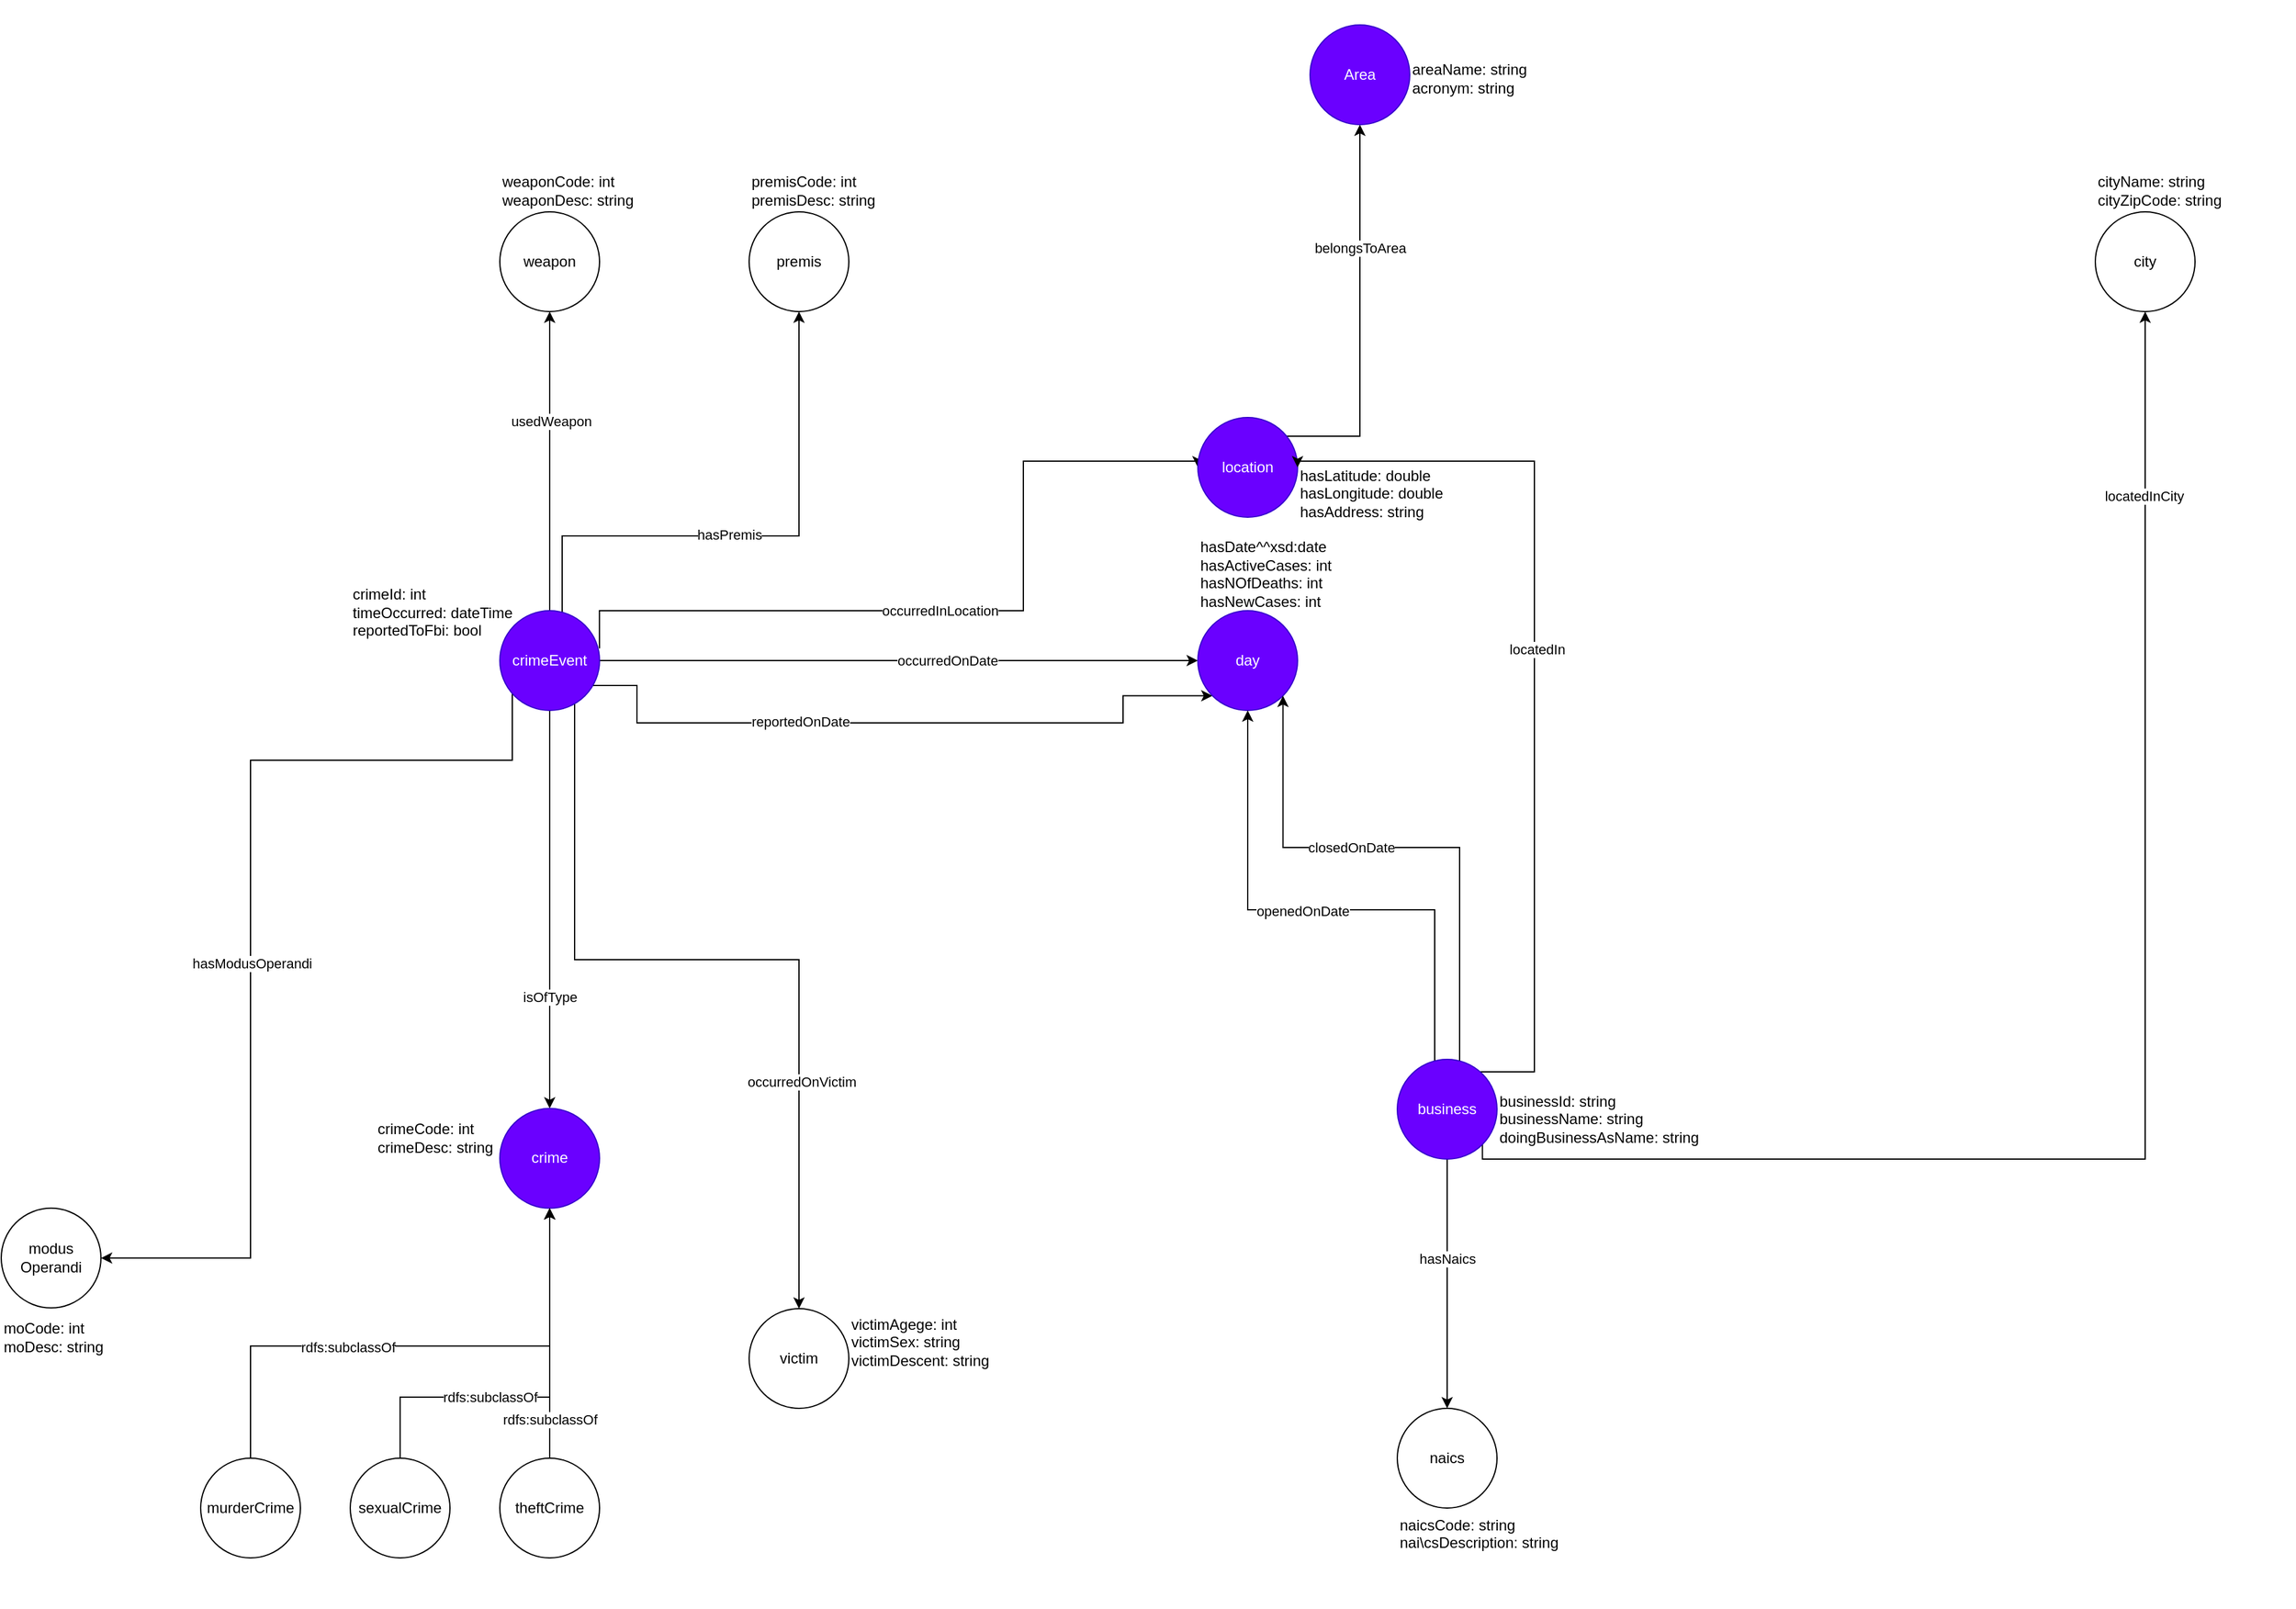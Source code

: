 <mxfile version="22.0.3" type="device">
  <diagram name="Pagina-1" id="HVrx4mBCEq5tj3mh1qI3">
    <mxGraphModel dx="1949" dy="3330" grid="1" gridSize="10" guides="1" tooltips="1" connect="1" arrows="1" fold="1" page="1" pageScale="1" pageWidth="3300" pageHeight="2339" math="0" shadow="0">
      <root>
        <mxCell id="0" />
        <mxCell id="1" parent="0" />
        <mxCell id="mEboZhqRd4yFQjhO1t4g-24" value="" style="edgeStyle=orthogonalEdgeStyle;rounded=0;orthogonalLoop=1;jettySize=auto;html=1;" parent="1" source="mEboZhqRd4yFQjhO1t4g-20" target="mEboZhqRd4yFQjhO1t4g-23" edge="1">
          <mxGeometry relative="1" as="geometry" />
        </mxCell>
        <mxCell id="mEboZhqRd4yFQjhO1t4g-37" value="usedWeapon" style="edgeLabel;html=1;align=center;verticalAlign=middle;resizable=0;points=[];" parent="mEboZhqRd4yFQjhO1t4g-24" vertex="1" connectable="0">
          <mxGeometry x="0.267" y="-1" relative="1" as="geometry">
            <mxPoint as="offset" />
          </mxGeometry>
        </mxCell>
        <mxCell id="mEboZhqRd4yFQjhO1t4g-32" value="" style="edgeStyle=orthogonalEdgeStyle;rounded=0;orthogonalLoop=1;jettySize=auto;html=1;" parent="1" source="mEboZhqRd4yFQjhO1t4g-20" target="mEboZhqRd4yFQjhO1t4g-31" edge="1">
          <mxGeometry relative="1" as="geometry">
            <Array as="points">
              <mxPoint x="650" y="600" />
              <mxPoint x="440" y="600" />
            </Array>
          </mxGeometry>
        </mxCell>
        <mxCell id="mEboZhqRd4yFQjhO1t4g-44" value="hasModusOperandi" style="edgeLabel;html=1;align=center;verticalAlign=middle;resizable=0;points=[];" parent="mEboZhqRd4yFQjhO1t4g-32" vertex="1" connectable="0">
          <mxGeometry x="0.088" y="2" relative="1" as="geometry">
            <mxPoint x="-1" as="offset" />
          </mxGeometry>
        </mxCell>
        <mxCell id="mEboZhqRd4yFQjhO1t4g-34" value="" style="edgeStyle=orthogonalEdgeStyle;rounded=0;orthogonalLoop=1;jettySize=auto;html=1;" parent="1" source="mEboZhqRd4yFQjhO1t4g-20" target="mEboZhqRd4yFQjhO1t4g-33" edge="1">
          <mxGeometry relative="1" as="geometry">
            <Array as="points">
              <mxPoint x="690" y="420" />
              <mxPoint x="880" y="420" />
            </Array>
          </mxGeometry>
        </mxCell>
        <mxCell id="mEboZhqRd4yFQjhO1t4g-42" value="hasPremis" style="edgeLabel;html=1;align=center;verticalAlign=middle;resizable=0;points=[];" parent="mEboZhqRd4yFQjhO1t4g-34" vertex="1" connectable="0">
          <mxGeometry x="-0.094" y="1" relative="1" as="geometry">
            <mxPoint as="offset" />
          </mxGeometry>
        </mxCell>
        <mxCell id="mEboZhqRd4yFQjhO1t4g-36" value="" style="edgeStyle=orthogonalEdgeStyle;rounded=0;orthogonalLoop=1;jettySize=auto;html=1;" parent="1" source="mEboZhqRd4yFQjhO1t4g-20" target="mEboZhqRd4yFQjhO1t4g-35" edge="1">
          <mxGeometry relative="1" as="geometry" />
        </mxCell>
        <mxCell id="mEboZhqRd4yFQjhO1t4g-40" value="occurredOnDate" style="edgeLabel;html=1;align=center;verticalAlign=middle;resizable=0;points=[];" parent="mEboZhqRd4yFQjhO1t4g-36" vertex="1" connectable="0">
          <mxGeometry x="-0.445" relative="1" as="geometry">
            <mxPoint x="146" as="offset" />
          </mxGeometry>
        </mxCell>
        <mxCell id="mEboZhqRd4yFQjhO1t4g-50" style="edgeStyle=orthogonalEdgeStyle;rounded=0;orthogonalLoop=1;jettySize=auto;html=1;entryX=0.5;entryY=0;entryDx=0;entryDy=0;" parent="1" source="mEboZhqRd4yFQjhO1t4g-20" target="mEboZhqRd4yFQjhO1t4g-21" edge="1">
          <mxGeometry relative="1" as="geometry" />
        </mxCell>
        <mxCell id="mEboZhqRd4yFQjhO1t4g-52" value="isOfType" style="edgeLabel;html=1;align=center;verticalAlign=middle;resizable=0;points=[];" parent="mEboZhqRd4yFQjhO1t4g-50" vertex="1" connectable="0">
          <mxGeometry x="0.142" y="-1" relative="1" as="geometry">
            <mxPoint x="1" y="47" as="offset" />
          </mxGeometry>
        </mxCell>
        <mxCell id="mEboZhqRd4yFQjhO1t4g-51" style="edgeStyle=orthogonalEdgeStyle;rounded=0;orthogonalLoop=1;jettySize=auto;html=1;exitX=1;exitY=1;exitDx=0;exitDy=0;entryX=0.5;entryY=0;entryDx=0;entryDy=0;" parent="1" source="mEboZhqRd4yFQjhO1t4g-20" target="mEboZhqRd4yFQjhO1t4g-25" edge="1">
          <mxGeometry relative="1" as="geometry">
            <Array as="points">
              <mxPoint x="700" y="548" />
              <mxPoint x="700" y="760" />
              <mxPoint x="880" y="760" />
            </Array>
          </mxGeometry>
        </mxCell>
        <mxCell id="mEboZhqRd4yFQjhO1t4g-53" value="occurredOnVictim" style="edgeLabel;html=1;align=center;verticalAlign=middle;resizable=0;points=[];" parent="mEboZhqRd4yFQjhO1t4g-51" vertex="1" connectable="0">
          <mxGeometry x="0.463" y="2" relative="1" as="geometry">
            <mxPoint as="offset" />
          </mxGeometry>
        </mxCell>
        <mxCell id="mEboZhqRd4yFQjhO1t4g-108" style="edgeStyle=orthogonalEdgeStyle;rounded=0;orthogonalLoop=1;jettySize=auto;html=1;entryX=0;entryY=0.5;entryDx=0;entryDy=0;exitX=0.999;exitY=0.378;exitDx=0;exitDy=0;exitPerimeter=0;" parent="1" source="mEboZhqRd4yFQjhO1t4g-20" target="mEboZhqRd4yFQjhO1t4g-27" edge="1">
          <mxGeometry relative="1" as="geometry">
            <mxPoint x="810" y="510" as="sourcePoint" />
            <mxPoint x="1300" y="320" as="targetPoint" />
            <Array as="points">
              <mxPoint x="720" y="480" />
              <mxPoint x="1060" y="480" />
              <mxPoint x="1060" y="360" />
            </Array>
          </mxGeometry>
        </mxCell>
        <mxCell id="mEboZhqRd4yFQjhO1t4g-109" value="occurredInLocation" style="edgeLabel;html=1;align=center;verticalAlign=middle;resizable=0;points=[];" parent="mEboZhqRd4yFQjhO1t4g-108" vertex="1" connectable="0">
          <mxGeometry x="-0.286" y="-1" relative="1" as="geometry">
            <mxPoint x="76" y="-1" as="offset" />
          </mxGeometry>
        </mxCell>
        <mxCell id="mEboZhqRd4yFQjhO1t4g-119" style="edgeStyle=orthogonalEdgeStyle;rounded=0;orthogonalLoop=1;jettySize=auto;html=1;entryX=0;entryY=1;entryDx=0;entryDy=0;" parent="1" source="mEboZhqRd4yFQjhO1t4g-20" target="mEboZhqRd4yFQjhO1t4g-35" edge="1">
          <mxGeometry relative="1" as="geometry">
            <Array as="points">
              <mxPoint x="750" y="540" />
              <mxPoint x="750" y="570" />
              <mxPoint x="1140" y="570" />
              <mxPoint x="1140" y="548" />
            </Array>
          </mxGeometry>
        </mxCell>
        <mxCell id="mEboZhqRd4yFQjhO1t4g-120" value="reportedOnDate" style="edgeLabel;html=1;align=center;verticalAlign=middle;resizable=0;points=[];" parent="mEboZhqRd4yFQjhO1t4g-119" vertex="1" connectable="0">
          <mxGeometry x="-0.284" y="1" relative="1" as="geometry">
            <mxPoint as="offset" />
          </mxGeometry>
        </mxCell>
        <mxCell id="mEboZhqRd4yFQjhO1t4g-20" value="crimeEvent" style="ellipse;whiteSpace=wrap;html=1;aspect=fixed;fillColor=#6a00ff;strokeColor=#3700CC;fontColor=#ffffff;" parent="1" vertex="1">
          <mxGeometry x="640" y="480" width="80" height="80" as="geometry" />
        </mxCell>
        <mxCell id="mEboZhqRd4yFQjhO1t4g-21" value="crime" style="ellipse;whiteSpace=wrap;html=1;fillColor=#6a00ff;strokeColor=#3700CC;fontColor=#ffffff;" parent="1" vertex="1">
          <mxGeometry x="640" y="879.42" width="80" height="80" as="geometry" />
        </mxCell>
        <mxCell id="mEboZhqRd4yFQjhO1t4g-23" value="weapon" style="ellipse;whiteSpace=wrap;html=1;" parent="1" vertex="1">
          <mxGeometry x="640" y="160" width="80" height="80" as="geometry" />
        </mxCell>
        <mxCell id="mEboZhqRd4yFQjhO1t4g-133" value="" style="edgeStyle=orthogonalEdgeStyle;rounded=0;orthogonalLoop=1;jettySize=auto;html=1;" parent="1" source="mEboZhqRd4yFQjhO1t4g-27" target="mEboZhqRd4yFQjhO1t4g-132" edge="1">
          <mxGeometry relative="1" as="geometry">
            <Array as="points">
              <mxPoint x="1330" y="340" />
            </Array>
          </mxGeometry>
        </mxCell>
        <mxCell id="mEboZhqRd4yFQjhO1t4g-136" value="&lt;div&gt;belongsToArea&lt;/div&gt;" style="edgeLabel;html=1;align=center;verticalAlign=middle;resizable=0;points=[];" parent="mEboZhqRd4yFQjhO1t4g-133" vertex="1" connectable="0">
          <mxGeometry x="0.362" relative="1" as="geometry">
            <mxPoint as="offset" />
          </mxGeometry>
        </mxCell>
        <mxCell id="mEboZhqRd4yFQjhO1t4g-27" value="location" style="ellipse;whiteSpace=wrap;html=1;fillColor=#6a00ff;strokeColor=#3700CC;fontColor=#ffffff;" parent="1" vertex="1">
          <mxGeometry x="1200" y="325" width="80" height="80" as="geometry" />
        </mxCell>
        <mxCell id="mEboZhqRd4yFQjhO1t4g-31" value="&lt;div&gt;modus&lt;/div&gt;&lt;div&gt;Operandi&lt;/div&gt;" style="ellipse;whiteSpace=wrap;html=1;" parent="1" vertex="1">
          <mxGeometry x="240" y="959.42" width="80" height="80" as="geometry" />
        </mxCell>
        <mxCell id="mEboZhqRd4yFQjhO1t4g-33" value="premis" style="ellipse;whiteSpace=wrap;html=1;" parent="1" vertex="1">
          <mxGeometry x="840" y="160" width="80" height="80" as="geometry" />
        </mxCell>
        <mxCell id="mEboZhqRd4yFQjhO1t4g-35" value="day" style="ellipse;whiteSpace=wrap;html=1;fillColor=#6a00ff;strokeColor=#3700CC;fontColor=#ffffff;" parent="1" vertex="1">
          <mxGeometry x="1200" y="480" width="80" height="80" as="geometry" />
        </mxCell>
        <mxCell id="mEboZhqRd4yFQjhO1t4g-25" value="victim" style="ellipse;whiteSpace=wrap;html=1;" parent="1" vertex="1">
          <mxGeometry x="840" y="1040" width="80" height="80" as="geometry" />
        </mxCell>
        <mxCell id="mEboZhqRd4yFQjhO1t4g-55" style="edgeStyle=orthogonalEdgeStyle;rounded=0;orthogonalLoop=1;jettySize=auto;html=1;entryX=0.5;entryY=1;entryDx=0;entryDy=0;" parent="1" source="mEboZhqRd4yFQjhO1t4g-54" target="mEboZhqRd4yFQjhO1t4g-35" edge="1">
          <mxGeometry relative="1" as="geometry">
            <Array as="points">
              <mxPoint x="1390" y="720" />
              <mxPoint x="1240" y="720" />
            </Array>
          </mxGeometry>
        </mxCell>
        <mxCell id="mEboZhqRd4yFQjhO1t4g-58" value="openedOnDate" style="edgeLabel;html=1;align=center;verticalAlign=middle;resizable=0;points=[];" parent="mEboZhqRd4yFQjhO1t4g-55" vertex="1" connectable="0">
          <mxGeometry x="0.063" y="1" relative="1" as="geometry">
            <mxPoint x="1" as="offset" />
          </mxGeometry>
        </mxCell>
        <mxCell id="mEboZhqRd4yFQjhO1t4g-57" style="edgeStyle=orthogonalEdgeStyle;rounded=0;orthogonalLoop=1;jettySize=auto;html=1;entryX=1;entryY=1;entryDx=0;entryDy=0;" parent="1" source="mEboZhqRd4yFQjhO1t4g-54" target="mEboZhqRd4yFQjhO1t4g-35" edge="1">
          <mxGeometry relative="1" as="geometry">
            <Array as="points">
              <mxPoint x="1410" y="670" />
              <mxPoint x="1268" y="670" />
            </Array>
          </mxGeometry>
        </mxCell>
        <mxCell id="mEboZhqRd4yFQjhO1t4g-59" value="closedOnDate" style="edgeLabel;html=1;align=center;verticalAlign=middle;resizable=0;points=[];" parent="mEboZhqRd4yFQjhO1t4g-57" vertex="1" connectable="0">
          <mxGeometry x="0.193" relative="1" as="geometry">
            <mxPoint x="1" as="offset" />
          </mxGeometry>
        </mxCell>
        <mxCell id="mEboZhqRd4yFQjhO1t4g-60" style="edgeStyle=orthogonalEdgeStyle;rounded=0;orthogonalLoop=1;jettySize=auto;html=1;entryX=1;entryY=0.5;entryDx=0;entryDy=0;" parent="1" source="mEboZhqRd4yFQjhO1t4g-54" target="mEboZhqRd4yFQjhO1t4g-27" edge="1">
          <mxGeometry relative="1" as="geometry">
            <Array as="points">
              <mxPoint x="1470" y="850" />
              <mxPoint x="1470" y="360" />
            </Array>
          </mxGeometry>
        </mxCell>
        <mxCell id="mEboZhqRd4yFQjhO1t4g-61" value="locatedIn" style="edgeLabel;html=1;align=center;verticalAlign=middle;resizable=0;points=[];" parent="mEboZhqRd4yFQjhO1t4g-60" vertex="1" connectable="0">
          <mxGeometry x="0.048" y="-2" relative="1" as="geometry">
            <mxPoint y="-1" as="offset" />
          </mxGeometry>
        </mxCell>
        <mxCell id="mEboZhqRd4yFQjhO1t4g-63" value="" style="edgeStyle=orthogonalEdgeStyle;rounded=0;orthogonalLoop=1;jettySize=auto;html=1;" parent="1" source="mEboZhqRd4yFQjhO1t4g-54" target="mEboZhqRd4yFQjhO1t4g-62" edge="1">
          <mxGeometry relative="1" as="geometry" />
        </mxCell>
        <mxCell id="mEboZhqRd4yFQjhO1t4g-64" value="hasNaics" style="edgeLabel;html=1;align=center;verticalAlign=middle;resizable=0;points=[];" parent="mEboZhqRd4yFQjhO1t4g-63" vertex="1" connectable="0">
          <mxGeometry x="-0.203" relative="1" as="geometry">
            <mxPoint as="offset" />
          </mxGeometry>
        </mxCell>
        <mxCell id="mEboZhqRd4yFQjhO1t4g-128" style="edgeStyle=orthogonalEdgeStyle;rounded=0;orthogonalLoop=1;jettySize=auto;html=1;exitX=1;exitY=1;exitDx=0;exitDy=0;entryX=0.5;entryY=1;entryDx=0;entryDy=0;" parent="1" source="mEboZhqRd4yFQjhO1t4g-54" target="mEboZhqRd4yFQjhO1t4g-110" edge="1">
          <mxGeometry relative="1" as="geometry">
            <Array as="points">
              <mxPoint x="1428" y="920" />
              <mxPoint x="1960" y="920" />
            </Array>
          </mxGeometry>
        </mxCell>
        <mxCell id="mEboZhqRd4yFQjhO1t4g-129" value="locatedInCity" style="edgeLabel;html=1;align=center;verticalAlign=middle;resizable=0;points=[];" parent="mEboZhqRd4yFQjhO1t4g-128" vertex="1" connectable="0">
          <mxGeometry x="0.758" y="1" relative="1" as="geometry">
            <mxPoint as="offset" />
          </mxGeometry>
        </mxCell>
        <mxCell id="mEboZhqRd4yFQjhO1t4g-54" value="business" style="ellipse;whiteSpace=wrap;html=1;aspect=fixed;fillColor=#6a00ff;strokeColor=#3700CC;fontColor=#ffffff;" parent="1" vertex="1">
          <mxGeometry x="1360" y="840" width="80" height="80" as="geometry" />
        </mxCell>
        <mxCell id="mEboZhqRd4yFQjhO1t4g-62" value="naics" style="ellipse;whiteSpace=wrap;html=1;" parent="1" vertex="1">
          <mxGeometry x="1360" y="1120" width="80" height="80" as="geometry" />
        </mxCell>
        <mxCell id="mEboZhqRd4yFQjhO1t4g-91" style="edgeStyle=orthogonalEdgeStyle;rounded=0;orthogonalLoop=1;jettySize=auto;html=1;entryX=0.5;entryY=1;entryDx=0;entryDy=0;" parent="1" source="mEboZhqRd4yFQjhO1t4g-83" target="mEboZhqRd4yFQjhO1t4g-21" edge="1">
          <mxGeometry relative="1" as="geometry">
            <Array as="points">
              <mxPoint x="440" y="1070" />
              <mxPoint x="680" y="1070" />
            </Array>
          </mxGeometry>
        </mxCell>
        <mxCell id="mEboZhqRd4yFQjhO1t4g-94" value="rdfs:subclassOf" style="edgeLabel;html=1;align=center;verticalAlign=middle;resizable=0;points=[];" parent="mEboZhqRd4yFQjhO1t4g-91" vertex="1" connectable="0">
          <mxGeometry x="-0.31" y="-1" relative="1" as="geometry">
            <mxPoint x="16" as="offset" />
          </mxGeometry>
        </mxCell>
        <mxCell id="mEboZhqRd4yFQjhO1t4g-83" value="murderCrime" style="ellipse;whiteSpace=wrap;html=1;" parent="1" vertex="1">
          <mxGeometry x="400" y="1160" width="80" height="80" as="geometry" />
        </mxCell>
        <mxCell id="mEboZhqRd4yFQjhO1t4g-93" style="edgeStyle=orthogonalEdgeStyle;rounded=0;orthogonalLoop=1;jettySize=auto;html=1;exitX=0.5;exitY=0;exitDx=0;exitDy=0;entryX=0.5;entryY=1;entryDx=0;entryDy=0;" parent="1" source="mEboZhqRd4yFQjhO1t4g-84" target="mEboZhqRd4yFQjhO1t4g-21" edge="1">
          <mxGeometry relative="1" as="geometry" />
        </mxCell>
        <mxCell id="mEboZhqRd4yFQjhO1t4g-97" value="rdfs:subclassOf" style="edgeLabel;html=1;align=center;verticalAlign=middle;resizable=0;points=[];" parent="mEboZhqRd4yFQjhO1t4g-93" vertex="1" connectable="0">
          <mxGeometry x="-0.693" relative="1" as="geometry">
            <mxPoint as="offset" />
          </mxGeometry>
        </mxCell>
        <mxCell id="mEboZhqRd4yFQjhO1t4g-84" value="theftCrime" style="ellipse;whiteSpace=wrap;html=1;" parent="1" vertex="1">
          <mxGeometry x="640" y="1160" width="80" height="80" as="geometry" />
        </mxCell>
        <mxCell id="mEboZhqRd4yFQjhO1t4g-92" style="edgeStyle=orthogonalEdgeStyle;rounded=0;orthogonalLoop=1;jettySize=auto;html=1;entryX=0.5;entryY=1;entryDx=0;entryDy=0;exitX=0.5;exitY=0;exitDx=0;exitDy=0;" parent="1" source="mEboZhqRd4yFQjhO1t4g-85" target="mEboZhqRd4yFQjhO1t4g-21" edge="1">
          <mxGeometry relative="1" as="geometry">
            <mxPoint x="560" y="1150.58" as="sourcePoint" />
            <mxPoint x="680" y="1030.0" as="targetPoint" />
            <Array as="points">
              <mxPoint x="560" y="1111" />
              <mxPoint x="680" y="1111" />
            </Array>
          </mxGeometry>
        </mxCell>
        <mxCell id="mEboZhqRd4yFQjhO1t4g-96" value="rdfs:subclassOf" style="edgeLabel;html=1;align=center;verticalAlign=middle;resizable=0;points=[];" parent="mEboZhqRd4yFQjhO1t4g-92" vertex="1" connectable="0">
          <mxGeometry x="-0.444" relative="1" as="geometry">
            <mxPoint x="32" as="offset" />
          </mxGeometry>
        </mxCell>
        <mxCell id="mEboZhqRd4yFQjhO1t4g-85" value="sexualCrime" style="ellipse;whiteSpace=wrap;html=1;" parent="1" vertex="1">
          <mxGeometry x="520" y="1160" width="80" height="80" as="geometry" />
        </mxCell>
        <mxCell id="mEboZhqRd4yFQjhO1t4g-98" value="&lt;div&gt;weaponCode: int&lt;/div&gt;&lt;div&gt;weaponDesc: string&lt;br&gt;&lt;/div&gt;" style="text;html=1;strokeColor=none;fillColor=none;align=left;verticalAlign=bottom;whiteSpace=wrap;rounded=0;" parent="1" vertex="1">
          <mxGeometry x="640" y="80" width="160" height="80" as="geometry" />
        </mxCell>
        <mxCell id="mEboZhqRd4yFQjhO1t4g-99" value="&lt;div&gt;moCode: int&lt;/div&gt;&lt;div&gt;moDesc: string&lt;br&gt;&lt;/div&gt;" style="text;html=1;strokeColor=none;fillColor=none;align=left;verticalAlign=bottom;whiteSpace=wrap;rounded=0;" parent="1" vertex="1">
          <mxGeometry x="240" y="1000" width="160" height="80" as="geometry" />
        </mxCell>
        <mxCell id="mEboZhqRd4yFQjhO1t4g-100" value="premisCode: int&lt;div&gt;premisDesc: string&lt;br&gt;&lt;/div&gt;" style="text;html=1;strokeColor=none;fillColor=none;align=left;verticalAlign=bottom;whiteSpace=wrap;rounded=0;" parent="1" vertex="1">
          <mxGeometry x="840" y="80" width="160" height="80" as="geometry" />
        </mxCell>
        <mxCell id="mEboZhqRd4yFQjhO1t4g-103" value="&lt;div&gt;naicsCode: string&lt;/div&gt;&lt;div&gt;nai\csDescription: string&lt;br&gt;&lt;/div&gt;" style="text;html=1;strokeColor=none;fillColor=none;align=left;verticalAlign=top;whiteSpace=wrap;rounded=0;" parent="1" vertex="1">
          <mxGeometry x="1360" y="1200" width="160" height="80" as="geometry" />
        </mxCell>
        <mxCell id="mEboZhqRd4yFQjhO1t4g-104" value="&lt;div&gt;victimAgege: int&lt;/div&gt;&lt;div&gt;victimSex: string &lt;br&gt;&lt;/div&gt;&lt;div&gt;victimDescent: string &lt;br&gt;&lt;/div&gt;" style="text;html=1;strokeColor=none;fillColor=none;align=left;verticalAlign=top;whiteSpace=wrap;rounded=0;" parent="1" vertex="1">
          <mxGeometry x="920" y="1039.42" width="160" height="80" as="geometry" />
        </mxCell>
        <mxCell id="mEboZhqRd4yFQjhO1t4g-106" value="&lt;div&gt;hasDate^^xsd:date&lt;/div&gt;&lt;div&gt;hasActiveCases: int&lt;/div&gt;&lt;div&gt;hasNOfDeaths: int&lt;br&gt;hasNewCases: int&lt;/div&gt;" style="text;html=1;strokeColor=none;fillColor=none;align=left;verticalAlign=bottom;whiteSpace=wrap;rounded=0;" parent="1" vertex="1">
          <mxGeometry x="1200" y="402" width="160" height="80" as="geometry" />
        </mxCell>
        <mxCell id="mEboZhqRd4yFQjhO1t4g-107" value="&lt;div&gt;businessId: string&lt;/div&gt;&lt;div&gt;businessName: string&lt;/div&gt;&lt;div&gt;doingBusinessAsName: string&lt;br&gt;&lt;/div&gt;&lt;div&gt;&lt;br&gt;&lt;/div&gt;&lt;div&gt;&lt;br&gt;&lt;/div&gt;" style="text;html=1;strokeColor=none;fillColor=none;align=left;verticalAlign=top;whiteSpace=wrap;rounded=0;" parent="1" vertex="1">
          <mxGeometry x="1440" y="860" width="180" height="80" as="geometry" />
        </mxCell>
        <mxCell id="mEboZhqRd4yFQjhO1t4g-110" value="city" style="ellipse;whiteSpace=wrap;html=1;" parent="1" vertex="1">
          <mxGeometry x="1920" y="160" width="80" height="80" as="geometry" />
        </mxCell>
        <mxCell id="mEboZhqRd4yFQjhO1t4g-116" value="&lt;div&gt;hasLatitude: double&lt;/div&gt;&lt;div&gt;hasLongitude: double&lt;br&gt;&lt;/div&gt;&lt;div&gt;hasAddress: string&lt;br&gt;&lt;/div&gt;" style="text;html=1;strokeColor=none;fillColor=none;align=left;verticalAlign=bottom;whiteSpace=wrap;rounded=0;" parent="1" vertex="1">
          <mxGeometry x="1280" y="330" width="160" height="80" as="geometry" />
        </mxCell>
        <mxCell id="mEboZhqRd4yFQjhO1t4g-117" value="&lt;div&gt;cityName: string&lt;/div&gt;&lt;div&gt;cityZipCode: string&lt;br&gt;&lt;/div&gt;" style="text;html=1;strokeColor=none;fillColor=none;align=left;verticalAlign=bottom;whiteSpace=wrap;rounded=0;" parent="1" vertex="1">
          <mxGeometry x="1920" y="80" width="160" height="80" as="geometry" />
        </mxCell>
        <mxCell id="mEboZhqRd4yFQjhO1t4g-118" value="&lt;div&gt;crimeId: int&lt;/div&gt;&lt;div&gt;timeOccurred: dateTime&lt;/div&gt;&lt;div&gt;reportedToFbi: bool&lt;/div&gt;&lt;div&gt;&lt;br&gt;&lt;/div&gt;" style="text;html=1;strokeColor=none;fillColor=none;align=left;verticalAlign=bottom;whiteSpace=wrap;rounded=0;" parent="1" vertex="1">
          <mxGeometry x="520" y="440" width="160" height="80" as="geometry" />
        </mxCell>
        <mxCell id="mEboZhqRd4yFQjhO1t4g-121" value="&lt;div&gt;crimeCode: int&lt;/div&gt;&lt;div&gt;crimeDesc: string&lt;br&gt;&lt;/div&gt;" style="text;html=1;strokeColor=none;fillColor=none;align=left;verticalAlign=bottom;whiteSpace=wrap;rounded=0;" parent="1" vertex="1">
          <mxGeometry x="540" y="840" width="160" height="80" as="geometry" />
        </mxCell>
        <mxCell id="mEboZhqRd4yFQjhO1t4g-132" value="Area" style="ellipse;whiteSpace=wrap;html=1;fillColor=#6a00ff;strokeColor=#3700CC;fontColor=#ffffff;" parent="1" vertex="1">
          <mxGeometry x="1290" y="10" width="80" height="80" as="geometry" />
        </mxCell>
        <mxCell id="mEboZhqRd4yFQjhO1t4g-134" value="&lt;br&gt;&lt;div&gt;areaName: string&lt;/div&gt;&lt;div&gt;acronym: string&lt;/div&gt;" style="text;html=1;strokeColor=none;fillColor=none;align=left;verticalAlign=bottom;whiteSpace=wrap;rounded=0;" parent="1" vertex="1">
          <mxGeometry x="1370" y="-10" width="160" height="80" as="geometry" />
        </mxCell>
      </root>
    </mxGraphModel>
  </diagram>
</mxfile>
